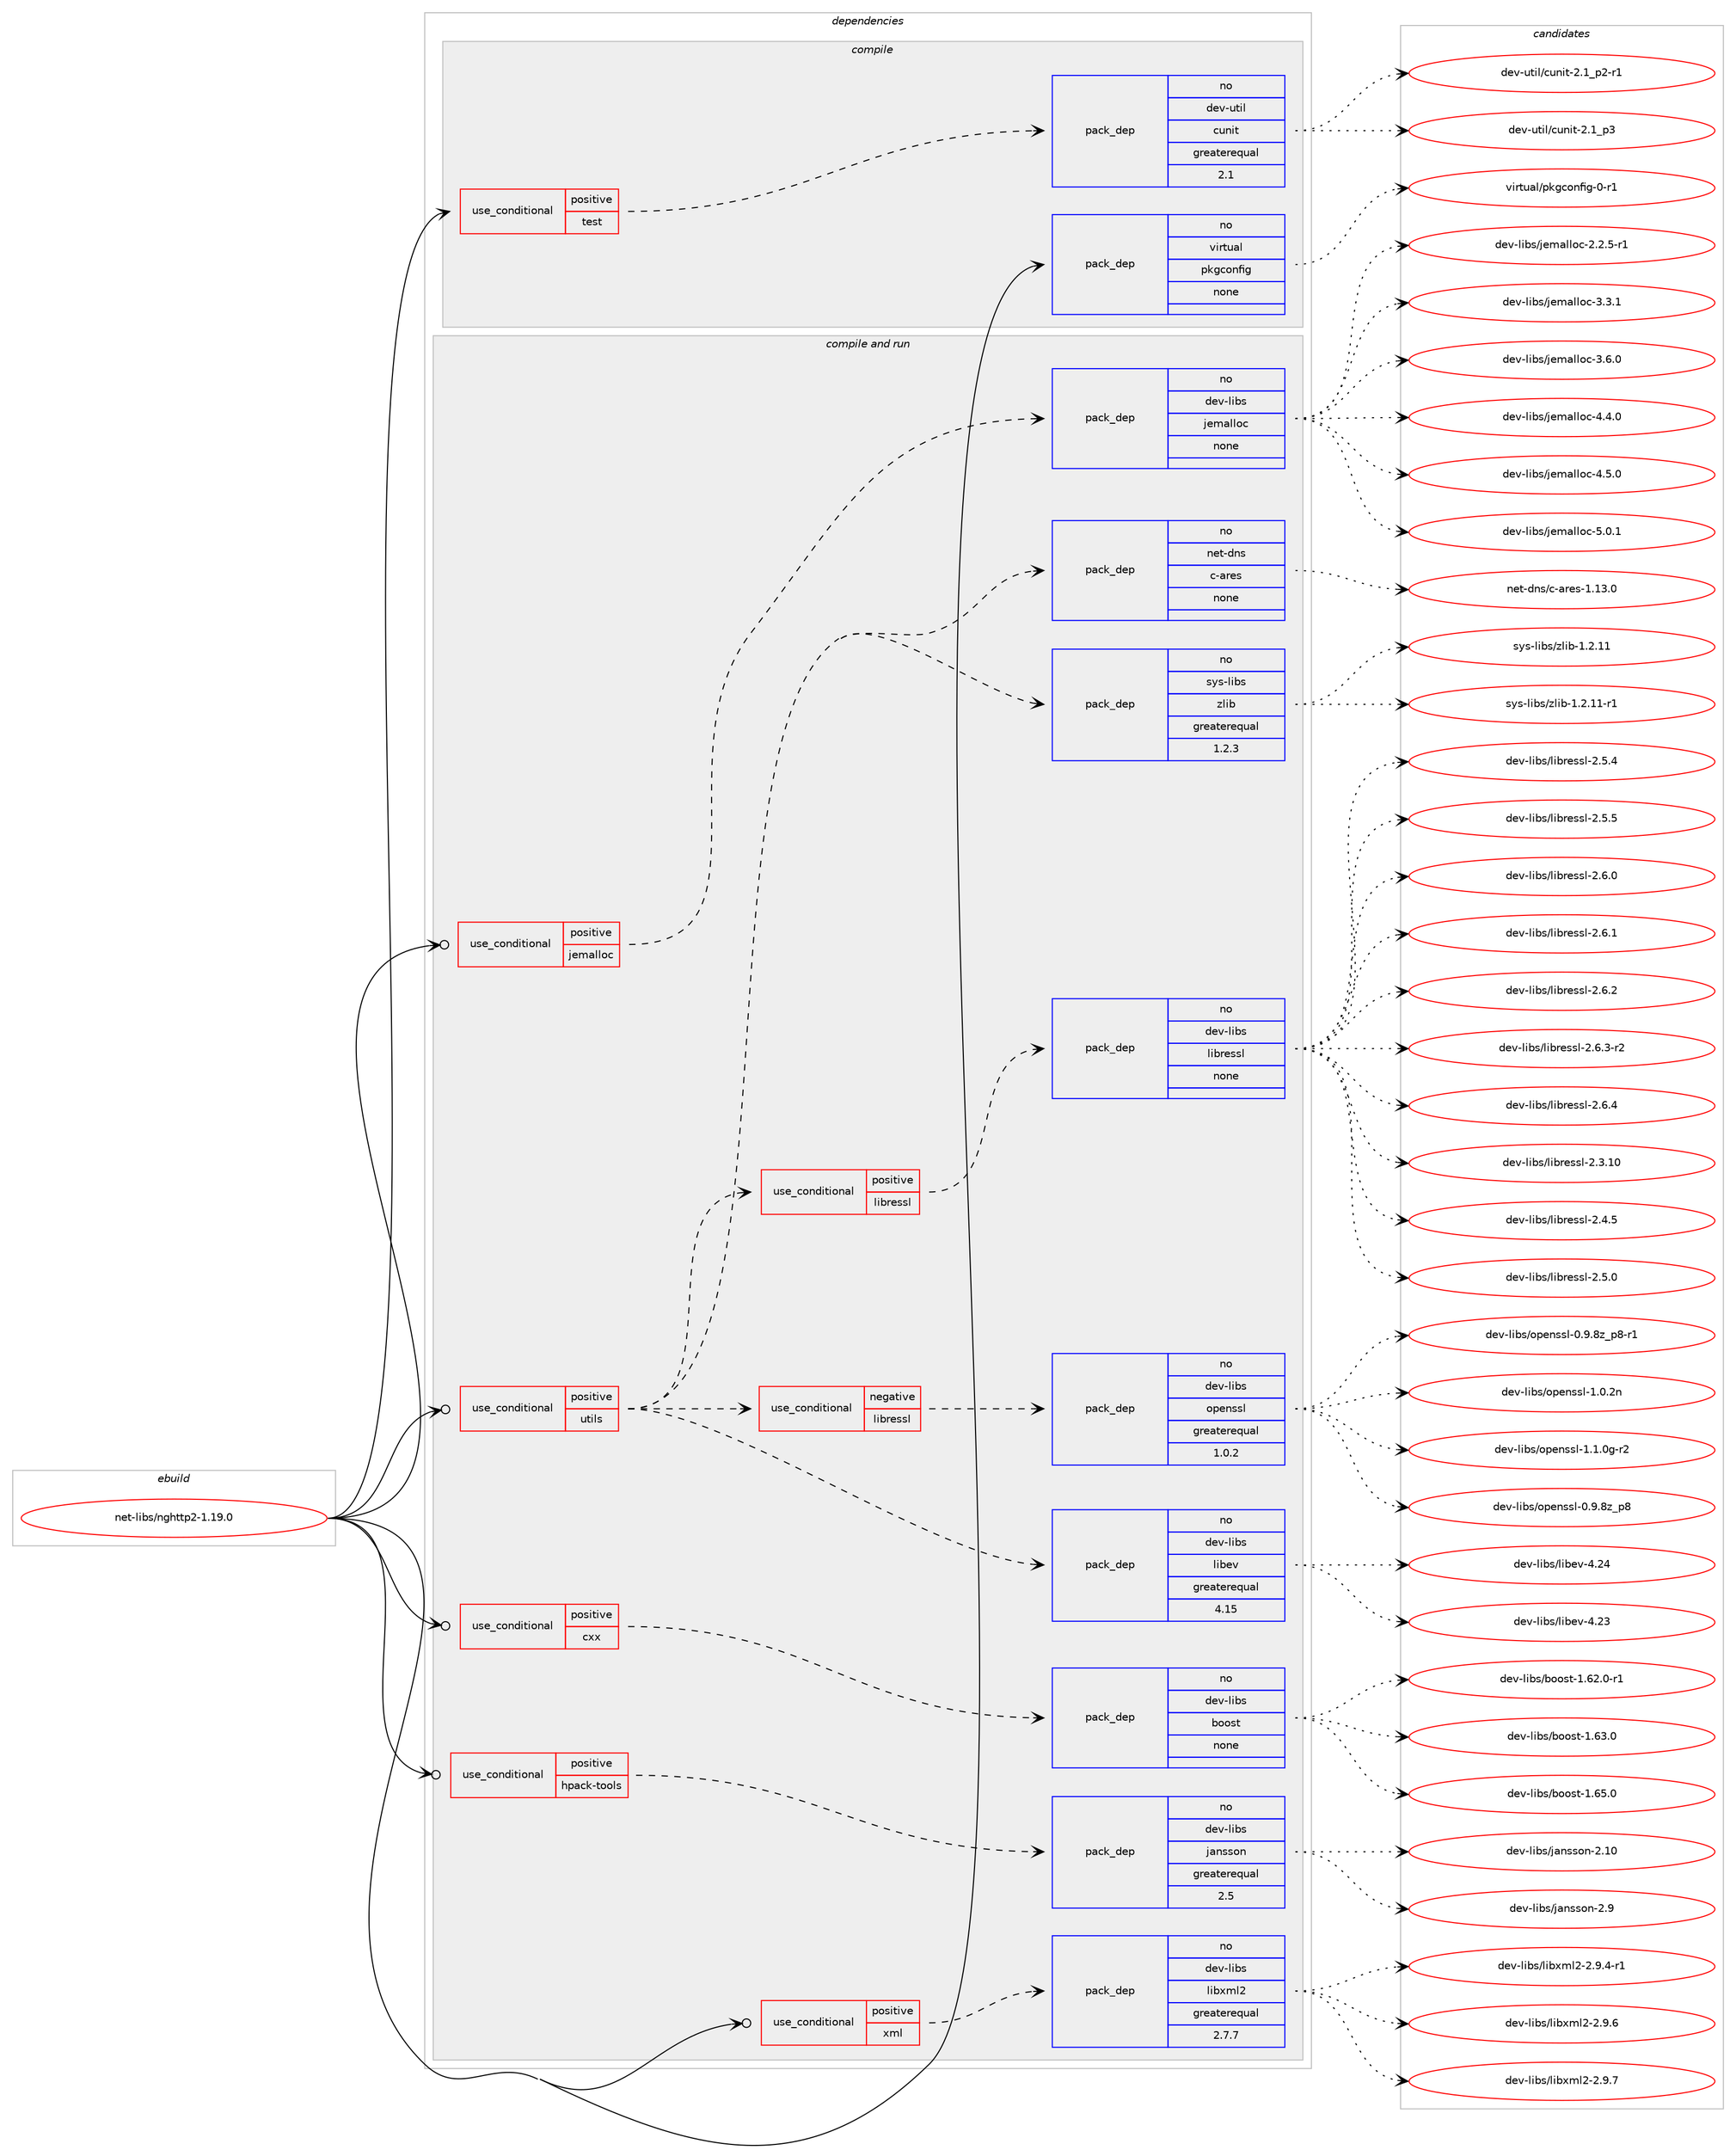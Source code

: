 digraph prolog {

# *************
# Graph options
# *************

newrank=true;
concentrate=true;
compound=true;
graph [rankdir=LR,fontname=Helvetica,fontsize=10,ranksep=1.5];#, ranksep=2.5, nodesep=0.2];
edge  [arrowhead=vee];
node  [fontname=Helvetica,fontsize=10];

# **********
# The ebuild
# **********

subgraph cluster_leftcol {
color=gray;
rank=same;
label=<<i>ebuild</i>>;
id [label="net-libs/nghttp2-1.19.0", color=red, width=4, href="../net-libs/nghttp2-1.19.0.svg"];
}

# ****************
# The dependencies
# ****************

subgraph cluster_midcol {
color=gray;
label=<<i>dependencies</i>>;
subgraph cluster_compile {
fillcolor="#eeeeee";
style=filled;
label=<<i>compile</i>>;
subgraph cond75 {
dependency280 [label=<<TABLE BORDER="0" CELLBORDER="1" CELLSPACING="0" CELLPADDING="4"><TR><TD ROWSPAN="3" CELLPADDING="10">use_conditional</TD></TR><TR><TD>positive</TD></TR><TR><TD>test</TD></TR></TABLE>>, shape=none, color=red];
subgraph pack196 {
dependency281 [label=<<TABLE BORDER="0" CELLBORDER="1" CELLSPACING="0" CELLPADDING="4" WIDTH="220"><TR><TD ROWSPAN="6" CELLPADDING="30">pack_dep</TD></TR><TR><TD WIDTH="110">no</TD></TR><TR><TD>dev-util</TD></TR><TR><TD>cunit</TD></TR><TR><TD>greaterequal</TD></TR><TR><TD>2.1</TD></TR></TABLE>>, shape=none, color=blue];
}
dependency280:e -> dependency281:w [weight=20,style="dashed",arrowhead="vee"];
}
id:e -> dependency280:w [weight=20,style="solid",arrowhead="vee"];
subgraph pack197 {
dependency282 [label=<<TABLE BORDER="0" CELLBORDER="1" CELLSPACING="0" CELLPADDING="4" WIDTH="220"><TR><TD ROWSPAN="6" CELLPADDING="30">pack_dep</TD></TR><TR><TD WIDTH="110">no</TD></TR><TR><TD>virtual</TD></TR><TR><TD>pkgconfig</TD></TR><TR><TD>none</TD></TR><TR><TD></TD></TR></TABLE>>, shape=none, color=blue];
}
id:e -> dependency282:w [weight=20,style="solid",arrowhead="vee"];
}
subgraph cluster_compileandrun {
fillcolor="#eeeeee";
style=filled;
label=<<i>compile and run</i>>;
subgraph cond76 {
dependency283 [label=<<TABLE BORDER="0" CELLBORDER="1" CELLSPACING="0" CELLPADDING="4"><TR><TD ROWSPAN="3" CELLPADDING="10">use_conditional</TD></TR><TR><TD>positive</TD></TR><TR><TD>cxx</TD></TR></TABLE>>, shape=none, color=red];
subgraph pack198 {
dependency284 [label=<<TABLE BORDER="0" CELLBORDER="1" CELLSPACING="0" CELLPADDING="4" WIDTH="220"><TR><TD ROWSPAN="6" CELLPADDING="30">pack_dep</TD></TR><TR><TD WIDTH="110">no</TD></TR><TR><TD>dev-libs</TD></TR><TR><TD>boost</TD></TR><TR><TD>none</TD></TR><TR><TD></TD></TR></TABLE>>, shape=none, color=blue];
}
dependency283:e -> dependency284:w [weight=20,style="dashed",arrowhead="vee"];
}
id:e -> dependency283:w [weight=20,style="solid",arrowhead="odotvee"];
subgraph cond77 {
dependency285 [label=<<TABLE BORDER="0" CELLBORDER="1" CELLSPACING="0" CELLPADDING="4"><TR><TD ROWSPAN="3" CELLPADDING="10">use_conditional</TD></TR><TR><TD>positive</TD></TR><TR><TD>hpack-tools</TD></TR></TABLE>>, shape=none, color=red];
subgraph pack199 {
dependency286 [label=<<TABLE BORDER="0" CELLBORDER="1" CELLSPACING="0" CELLPADDING="4" WIDTH="220"><TR><TD ROWSPAN="6" CELLPADDING="30">pack_dep</TD></TR><TR><TD WIDTH="110">no</TD></TR><TR><TD>dev-libs</TD></TR><TR><TD>jansson</TD></TR><TR><TD>greaterequal</TD></TR><TR><TD>2.5</TD></TR></TABLE>>, shape=none, color=blue];
}
dependency285:e -> dependency286:w [weight=20,style="dashed",arrowhead="vee"];
}
id:e -> dependency285:w [weight=20,style="solid",arrowhead="odotvee"];
subgraph cond78 {
dependency287 [label=<<TABLE BORDER="0" CELLBORDER="1" CELLSPACING="0" CELLPADDING="4"><TR><TD ROWSPAN="3" CELLPADDING="10">use_conditional</TD></TR><TR><TD>positive</TD></TR><TR><TD>jemalloc</TD></TR></TABLE>>, shape=none, color=red];
subgraph pack200 {
dependency288 [label=<<TABLE BORDER="0" CELLBORDER="1" CELLSPACING="0" CELLPADDING="4" WIDTH="220"><TR><TD ROWSPAN="6" CELLPADDING="30">pack_dep</TD></TR><TR><TD WIDTH="110">no</TD></TR><TR><TD>dev-libs</TD></TR><TR><TD>jemalloc</TD></TR><TR><TD>none</TD></TR><TR><TD></TD></TR></TABLE>>, shape=none, color=blue];
}
dependency287:e -> dependency288:w [weight=20,style="dashed",arrowhead="vee"];
}
id:e -> dependency287:w [weight=20,style="solid",arrowhead="odotvee"];
subgraph cond79 {
dependency289 [label=<<TABLE BORDER="0" CELLBORDER="1" CELLSPACING="0" CELLPADDING="4"><TR><TD ROWSPAN="3" CELLPADDING="10">use_conditional</TD></TR><TR><TD>positive</TD></TR><TR><TD>utils</TD></TR></TABLE>>, shape=none, color=red];
subgraph pack201 {
dependency290 [label=<<TABLE BORDER="0" CELLBORDER="1" CELLSPACING="0" CELLPADDING="4" WIDTH="220"><TR><TD ROWSPAN="6" CELLPADDING="30">pack_dep</TD></TR><TR><TD WIDTH="110">no</TD></TR><TR><TD>dev-libs</TD></TR><TR><TD>libev</TD></TR><TR><TD>greaterequal</TD></TR><TR><TD>4.15</TD></TR></TABLE>>, shape=none, color=blue];
}
dependency289:e -> dependency290:w [weight=20,style="dashed",arrowhead="vee"];
subgraph cond80 {
dependency291 [label=<<TABLE BORDER="0" CELLBORDER="1" CELLSPACING="0" CELLPADDING="4"><TR><TD ROWSPAN="3" CELLPADDING="10">use_conditional</TD></TR><TR><TD>negative</TD></TR><TR><TD>libressl</TD></TR></TABLE>>, shape=none, color=red];
subgraph pack202 {
dependency292 [label=<<TABLE BORDER="0" CELLBORDER="1" CELLSPACING="0" CELLPADDING="4" WIDTH="220"><TR><TD ROWSPAN="6" CELLPADDING="30">pack_dep</TD></TR><TR><TD WIDTH="110">no</TD></TR><TR><TD>dev-libs</TD></TR><TR><TD>openssl</TD></TR><TR><TD>greaterequal</TD></TR><TR><TD>1.0.2</TD></TR></TABLE>>, shape=none, color=blue];
}
dependency291:e -> dependency292:w [weight=20,style="dashed",arrowhead="vee"];
}
dependency289:e -> dependency291:w [weight=20,style="dashed",arrowhead="vee"];
subgraph cond81 {
dependency293 [label=<<TABLE BORDER="0" CELLBORDER="1" CELLSPACING="0" CELLPADDING="4"><TR><TD ROWSPAN="3" CELLPADDING="10">use_conditional</TD></TR><TR><TD>positive</TD></TR><TR><TD>libressl</TD></TR></TABLE>>, shape=none, color=red];
subgraph pack203 {
dependency294 [label=<<TABLE BORDER="0" CELLBORDER="1" CELLSPACING="0" CELLPADDING="4" WIDTH="220"><TR><TD ROWSPAN="6" CELLPADDING="30">pack_dep</TD></TR><TR><TD WIDTH="110">no</TD></TR><TR><TD>dev-libs</TD></TR><TR><TD>libressl</TD></TR><TR><TD>none</TD></TR><TR><TD></TD></TR></TABLE>>, shape=none, color=blue];
}
dependency293:e -> dependency294:w [weight=20,style="dashed",arrowhead="vee"];
}
dependency289:e -> dependency293:w [weight=20,style="dashed",arrowhead="vee"];
subgraph pack204 {
dependency295 [label=<<TABLE BORDER="0" CELLBORDER="1" CELLSPACING="0" CELLPADDING="4" WIDTH="220"><TR><TD ROWSPAN="6" CELLPADDING="30">pack_dep</TD></TR><TR><TD WIDTH="110">no</TD></TR><TR><TD>sys-libs</TD></TR><TR><TD>zlib</TD></TR><TR><TD>greaterequal</TD></TR><TR><TD>1.2.3</TD></TR></TABLE>>, shape=none, color=blue];
}
dependency289:e -> dependency295:w [weight=20,style="dashed",arrowhead="vee"];
subgraph pack205 {
dependency296 [label=<<TABLE BORDER="0" CELLBORDER="1" CELLSPACING="0" CELLPADDING="4" WIDTH="220"><TR><TD ROWSPAN="6" CELLPADDING="30">pack_dep</TD></TR><TR><TD WIDTH="110">no</TD></TR><TR><TD>net-dns</TD></TR><TR><TD>c-ares</TD></TR><TR><TD>none</TD></TR><TR><TD></TD></TR></TABLE>>, shape=none, color=blue];
}
dependency289:e -> dependency296:w [weight=20,style="dashed",arrowhead="vee"];
}
id:e -> dependency289:w [weight=20,style="solid",arrowhead="odotvee"];
subgraph cond82 {
dependency297 [label=<<TABLE BORDER="0" CELLBORDER="1" CELLSPACING="0" CELLPADDING="4"><TR><TD ROWSPAN="3" CELLPADDING="10">use_conditional</TD></TR><TR><TD>positive</TD></TR><TR><TD>xml</TD></TR></TABLE>>, shape=none, color=red];
subgraph pack206 {
dependency298 [label=<<TABLE BORDER="0" CELLBORDER="1" CELLSPACING="0" CELLPADDING="4" WIDTH="220"><TR><TD ROWSPAN="6" CELLPADDING="30">pack_dep</TD></TR><TR><TD WIDTH="110">no</TD></TR><TR><TD>dev-libs</TD></TR><TR><TD>libxml2</TD></TR><TR><TD>greaterequal</TD></TR><TR><TD>2.7.7</TD></TR></TABLE>>, shape=none, color=blue];
}
dependency297:e -> dependency298:w [weight=20,style="dashed",arrowhead="vee"];
}
id:e -> dependency297:w [weight=20,style="solid",arrowhead="odotvee"];
}
subgraph cluster_run {
fillcolor="#eeeeee";
style=filled;
label=<<i>run</i>>;
}
}

# **************
# The candidates
# **************

subgraph cluster_choices {
rank=same;
color=gray;
label=<<i>candidates</i>>;

subgraph choice196 {
color=black;
nodesep=1;
choice1001011184511711610510847991171101051164550464995112504511449 [label="dev-util/cunit-2.1_p2-r1", color=red, width=4,href="../dev-util/cunit-2.1_p2-r1.svg"];
choice100101118451171161051084799117110105116455046499511251 [label="dev-util/cunit-2.1_p3", color=red, width=4,href="../dev-util/cunit-2.1_p3.svg"];
dependency281:e -> choice1001011184511711610510847991171101051164550464995112504511449:w [style=dotted,weight="100"];
dependency281:e -> choice100101118451171161051084799117110105116455046499511251:w [style=dotted,weight="100"];
}
subgraph choice197 {
color=black;
nodesep=1;
choice11810511411611797108471121071039911111010210510345484511449 [label="virtual/pkgconfig-0-r1", color=red, width=4,href="../virtual/pkgconfig-0-r1.svg"];
dependency282:e -> choice11810511411611797108471121071039911111010210510345484511449:w [style=dotted,weight="100"];
}
subgraph choice198 {
color=black;
nodesep=1;
choice10010111845108105981154798111111115116454946545046484511449 [label="dev-libs/boost-1.62.0-r1", color=red, width=4,href="../dev-libs/boost-1.62.0-r1.svg"];
choice1001011184510810598115479811111111511645494654514648 [label="dev-libs/boost-1.63.0", color=red, width=4,href="../dev-libs/boost-1.63.0.svg"];
choice1001011184510810598115479811111111511645494654534648 [label="dev-libs/boost-1.65.0", color=red, width=4,href="../dev-libs/boost-1.65.0.svg"];
dependency284:e -> choice10010111845108105981154798111111115116454946545046484511449:w [style=dotted,weight="100"];
dependency284:e -> choice1001011184510810598115479811111111511645494654514648:w [style=dotted,weight="100"];
dependency284:e -> choice1001011184510810598115479811111111511645494654534648:w [style=dotted,weight="100"];
}
subgraph choice199 {
color=black;
nodesep=1;
choice100101118451081059811547106971101151151111104550464948 [label="dev-libs/jansson-2.10", color=red, width=4,href="../dev-libs/jansson-2.10.svg"];
choice1001011184510810598115471069711011511511111045504657 [label="dev-libs/jansson-2.9", color=red, width=4,href="../dev-libs/jansson-2.9.svg"];
dependency286:e -> choice100101118451081059811547106971101151151111104550464948:w [style=dotted,weight="100"];
dependency286:e -> choice1001011184510810598115471069711011511511111045504657:w [style=dotted,weight="100"];
}
subgraph choice200 {
color=black;
nodesep=1;
choice10010111845108105981154710610110997108108111994550465046534511449 [label="dev-libs/jemalloc-2.2.5-r1", color=red, width=4,href="../dev-libs/jemalloc-2.2.5-r1.svg"];
choice1001011184510810598115471061011099710810811199455146514649 [label="dev-libs/jemalloc-3.3.1", color=red, width=4,href="../dev-libs/jemalloc-3.3.1.svg"];
choice1001011184510810598115471061011099710810811199455146544648 [label="dev-libs/jemalloc-3.6.0", color=red, width=4,href="../dev-libs/jemalloc-3.6.0.svg"];
choice1001011184510810598115471061011099710810811199455246524648 [label="dev-libs/jemalloc-4.4.0", color=red, width=4,href="../dev-libs/jemalloc-4.4.0.svg"];
choice1001011184510810598115471061011099710810811199455246534648 [label="dev-libs/jemalloc-4.5.0", color=red, width=4,href="../dev-libs/jemalloc-4.5.0.svg"];
choice1001011184510810598115471061011099710810811199455346484649 [label="dev-libs/jemalloc-5.0.1", color=red, width=4,href="../dev-libs/jemalloc-5.0.1.svg"];
dependency288:e -> choice10010111845108105981154710610110997108108111994550465046534511449:w [style=dotted,weight="100"];
dependency288:e -> choice1001011184510810598115471061011099710810811199455146514649:w [style=dotted,weight="100"];
dependency288:e -> choice1001011184510810598115471061011099710810811199455146544648:w [style=dotted,weight="100"];
dependency288:e -> choice1001011184510810598115471061011099710810811199455246524648:w [style=dotted,weight="100"];
dependency288:e -> choice1001011184510810598115471061011099710810811199455246534648:w [style=dotted,weight="100"];
dependency288:e -> choice1001011184510810598115471061011099710810811199455346484649:w [style=dotted,weight="100"];
}
subgraph choice201 {
color=black;
nodesep=1;
choice100101118451081059811547108105981011184552465051 [label="dev-libs/libev-4.23", color=red, width=4,href="../dev-libs/libev-4.23.svg"];
choice100101118451081059811547108105981011184552465052 [label="dev-libs/libev-4.24", color=red, width=4,href="../dev-libs/libev-4.24.svg"];
dependency290:e -> choice100101118451081059811547108105981011184552465051:w [style=dotted,weight="100"];
dependency290:e -> choice100101118451081059811547108105981011184552465052:w [style=dotted,weight="100"];
}
subgraph choice202 {
color=black;
nodesep=1;
choice1001011184510810598115471111121011101151151084548465746561229511256 [label="dev-libs/openssl-0.9.8z_p8", color=red, width=4,href="../dev-libs/openssl-0.9.8z_p8.svg"];
choice10010111845108105981154711111210111011511510845484657465612295112564511449 [label="dev-libs/openssl-0.9.8z_p8-r1", color=red, width=4,href="../dev-libs/openssl-0.9.8z_p8-r1.svg"];
choice100101118451081059811547111112101110115115108454946484650110 [label="dev-libs/openssl-1.0.2n", color=red, width=4,href="../dev-libs/openssl-1.0.2n.svg"];
choice1001011184510810598115471111121011101151151084549464946481034511450 [label="dev-libs/openssl-1.1.0g-r2", color=red, width=4,href="../dev-libs/openssl-1.1.0g-r2.svg"];
dependency292:e -> choice1001011184510810598115471111121011101151151084548465746561229511256:w [style=dotted,weight="100"];
dependency292:e -> choice10010111845108105981154711111210111011511510845484657465612295112564511449:w [style=dotted,weight="100"];
dependency292:e -> choice100101118451081059811547111112101110115115108454946484650110:w [style=dotted,weight="100"];
dependency292:e -> choice1001011184510810598115471111121011101151151084549464946481034511450:w [style=dotted,weight="100"];
}
subgraph choice203 {
color=black;
nodesep=1;
choice1001011184510810598115471081059811410111511510845504651464948 [label="dev-libs/libressl-2.3.10", color=red, width=4,href="../dev-libs/libressl-2.3.10.svg"];
choice10010111845108105981154710810598114101115115108455046524653 [label="dev-libs/libressl-2.4.5", color=red, width=4,href="../dev-libs/libressl-2.4.5.svg"];
choice10010111845108105981154710810598114101115115108455046534648 [label="dev-libs/libressl-2.5.0", color=red, width=4,href="../dev-libs/libressl-2.5.0.svg"];
choice10010111845108105981154710810598114101115115108455046534652 [label="dev-libs/libressl-2.5.4", color=red, width=4,href="../dev-libs/libressl-2.5.4.svg"];
choice10010111845108105981154710810598114101115115108455046534653 [label="dev-libs/libressl-2.5.5", color=red, width=4,href="../dev-libs/libressl-2.5.5.svg"];
choice10010111845108105981154710810598114101115115108455046544648 [label="dev-libs/libressl-2.6.0", color=red, width=4,href="../dev-libs/libressl-2.6.0.svg"];
choice10010111845108105981154710810598114101115115108455046544649 [label="dev-libs/libressl-2.6.1", color=red, width=4,href="../dev-libs/libressl-2.6.1.svg"];
choice10010111845108105981154710810598114101115115108455046544650 [label="dev-libs/libressl-2.6.2", color=red, width=4,href="../dev-libs/libressl-2.6.2.svg"];
choice100101118451081059811547108105981141011151151084550465446514511450 [label="dev-libs/libressl-2.6.3-r2", color=red, width=4,href="../dev-libs/libressl-2.6.3-r2.svg"];
choice10010111845108105981154710810598114101115115108455046544652 [label="dev-libs/libressl-2.6.4", color=red, width=4,href="../dev-libs/libressl-2.6.4.svg"];
dependency294:e -> choice1001011184510810598115471081059811410111511510845504651464948:w [style=dotted,weight="100"];
dependency294:e -> choice10010111845108105981154710810598114101115115108455046524653:w [style=dotted,weight="100"];
dependency294:e -> choice10010111845108105981154710810598114101115115108455046534648:w [style=dotted,weight="100"];
dependency294:e -> choice10010111845108105981154710810598114101115115108455046534652:w [style=dotted,weight="100"];
dependency294:e -> choice10010111845108105981154710810598114101115115108455046534653:w [style=dotted,weight="100"];
dependency294:e -> choice10010111845108105981154710810598114101115115108455046544648:w [style=dotted,weight="100"];
dependency294:e -> choice10010111845108105981154710810598114101115115108455046544649:w [style=dotted,weight="100"];
dependency294:e -> choice10010111845108105981154710810598114101115115108455046544650:w [style=dotted,weight="100"];
dependency294:e -> choice100101118451081059811547108105981141011151151084550465446514511450:w [style=dotted,weight="100"];
dependency294:e -> choice10010111845108105981154710810598114101115115108455046544652:w [style=dotted,weight="100"];
}
subgraph choice204 {
color=black;
nodesep=1;
choice1151211154510810598115471221081059845494650464949 [label="sys-libs/zlib-1.2.11", color=red, width=4,href="../sys-libs/zlib-1.2.11.svg"];
choice11512111545108105981154712210810598454946504649494511449 [label="sys-libs/zlib-1.2.11-r1", color=red, width=4,href="../sys-libs/zlib-1.2.11-r1.svg"];
dependency295:e -> choice1151211154510810598115471221081059845494650464949:w [style=dotted,weight="100"];
dependency295:e -> choice11512111545108105981154712210810598454946504649494511449:w [style=dotted,weight="100"];
}
subgraph choice205 {
color=black;
nodesep=1;
choice110101116451001101154799459711410111545494649514648 [label="net-dns/c-ares-1.13.0", color=red, width=4,href="../net-dns/c-ares-1.13.0.svg"];
dependency296:e -> choice110101116451001101154799459711410111545494649514648:w [style=dotted,weight="100"];
}
subgraph choice206 {
color=black;
nodesep=1;
choice10010111845108105981154710810598120109108504550465746524511449 [label="dev-libs/libxml2-2.9.4-r1", color=red, width=4,href="../dev-libs/libxml2-2.9.4-r1.svg"];
choice1001011184510810598115471081059812010910850455046574654 [label="dev-libs/libxml2-2.9.6", color=red, width=4,href="../dev-libs/libxml2-2.9.6.svg"];
choice1001011184510810598115471081059812010910850455046574655 [label="dev-libs/libxml2-2.9.7", color=red, width=4,href="../dev-libs/libxml2-2.9.7.svg"];
dependency298:e -> choice10010111845108105981154710810598120109108504550465746524511449:w [style=dotted,weight="100"];
dependency298:e -> choice1001011184510810598115471081059812010910850455046574654:w [style=dotted,weight="100"];
dependency298:e -> choice1001011184510810598115471081059812010910850455046574655:w [style=dotted,weight="100"];
}
}

}
